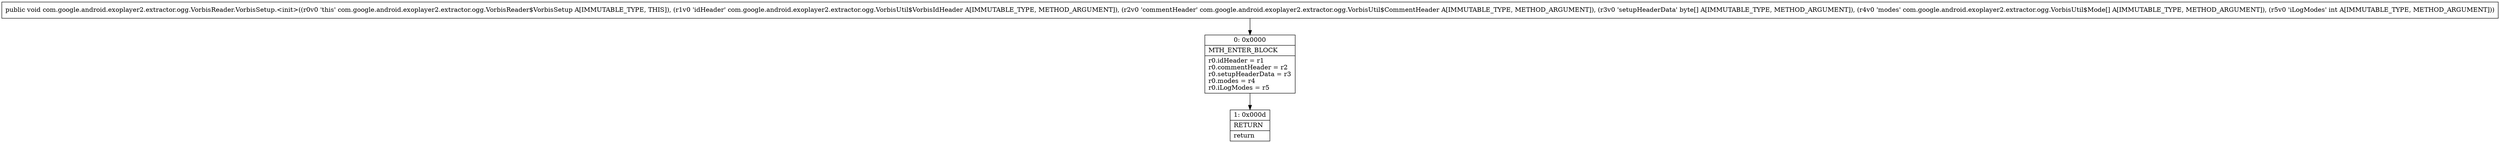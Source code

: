 digraph "CFG forcom.google.android.exoplayer2.extractor.ogg.VorbisReader.VorbisSetup.\<init\>(Lcom\/google\/android\/exoplayer2\/extractor\/ogg\/VorbisUtil$VorbisIdHeader;Lcom\/google\/android\/exoplayer2\/extractor\/ogg\/VorbisUtil$CommentHeader;[B[Lcom\/google\/android\/exoplayer2\/extractor\/ogg\/VorbisUtil$Mode;I)V" {
Node_0 [shape=record,label="{0\:\ 0x0000|MTH_ENTER_BLOCK\l|r0.idHeader = r1\lr0.commentHeader = r2\lr0.setupHeaderData = r3\lr0.modes = r4\lr0.iLogModes = r5\l}"];
Node_1 [shape=record,label="{1\:\ 0x000d|RETURN\l|return\l}"];
MethodNode[shape=record,label="{public void com.google.android.exoplayer2.extractor.ogg.VorbisReader.VorbisSetup.\<init\>((r0v0 'this' com.google.android.exoplayer2.extractor.ogg.VorbisReader$VorbisSetup A[IMMUTABLE_TYPE, THIS]), (r1v0 'idHeader' com.google.android.exoplayer2.extractor.ogg.VorbisUtil$VorbisIdHeader A[IMMUTABLE_TYPE, METHOD_ARGUMENT]), (r2v0 'commentHeader' com.google.android.exoplayer2.extractor.ogg.VorbisUtil$CommentHeader A[IMMUTABLE_TYPE, METHOD_ARGUMENT]), (r3v0 'setupHeaderData' byte[] A[IMMUTABLE_TYPE, METHOD_ARGUMENT]), (r4v0 'modes' com.google.android.exoplayer2.extractor.ogg.VorbisUtil$Mode[] A[IMMUTABLE_TYPE, METHOD_ARGUMENT]), (r5v0 'iLogModes' int A[IMMUTABLE_TYPE, METHOD_ARGUMENT])) }"];
MethodNode -> Node_0;
Node_0 -> Node_1;
}

